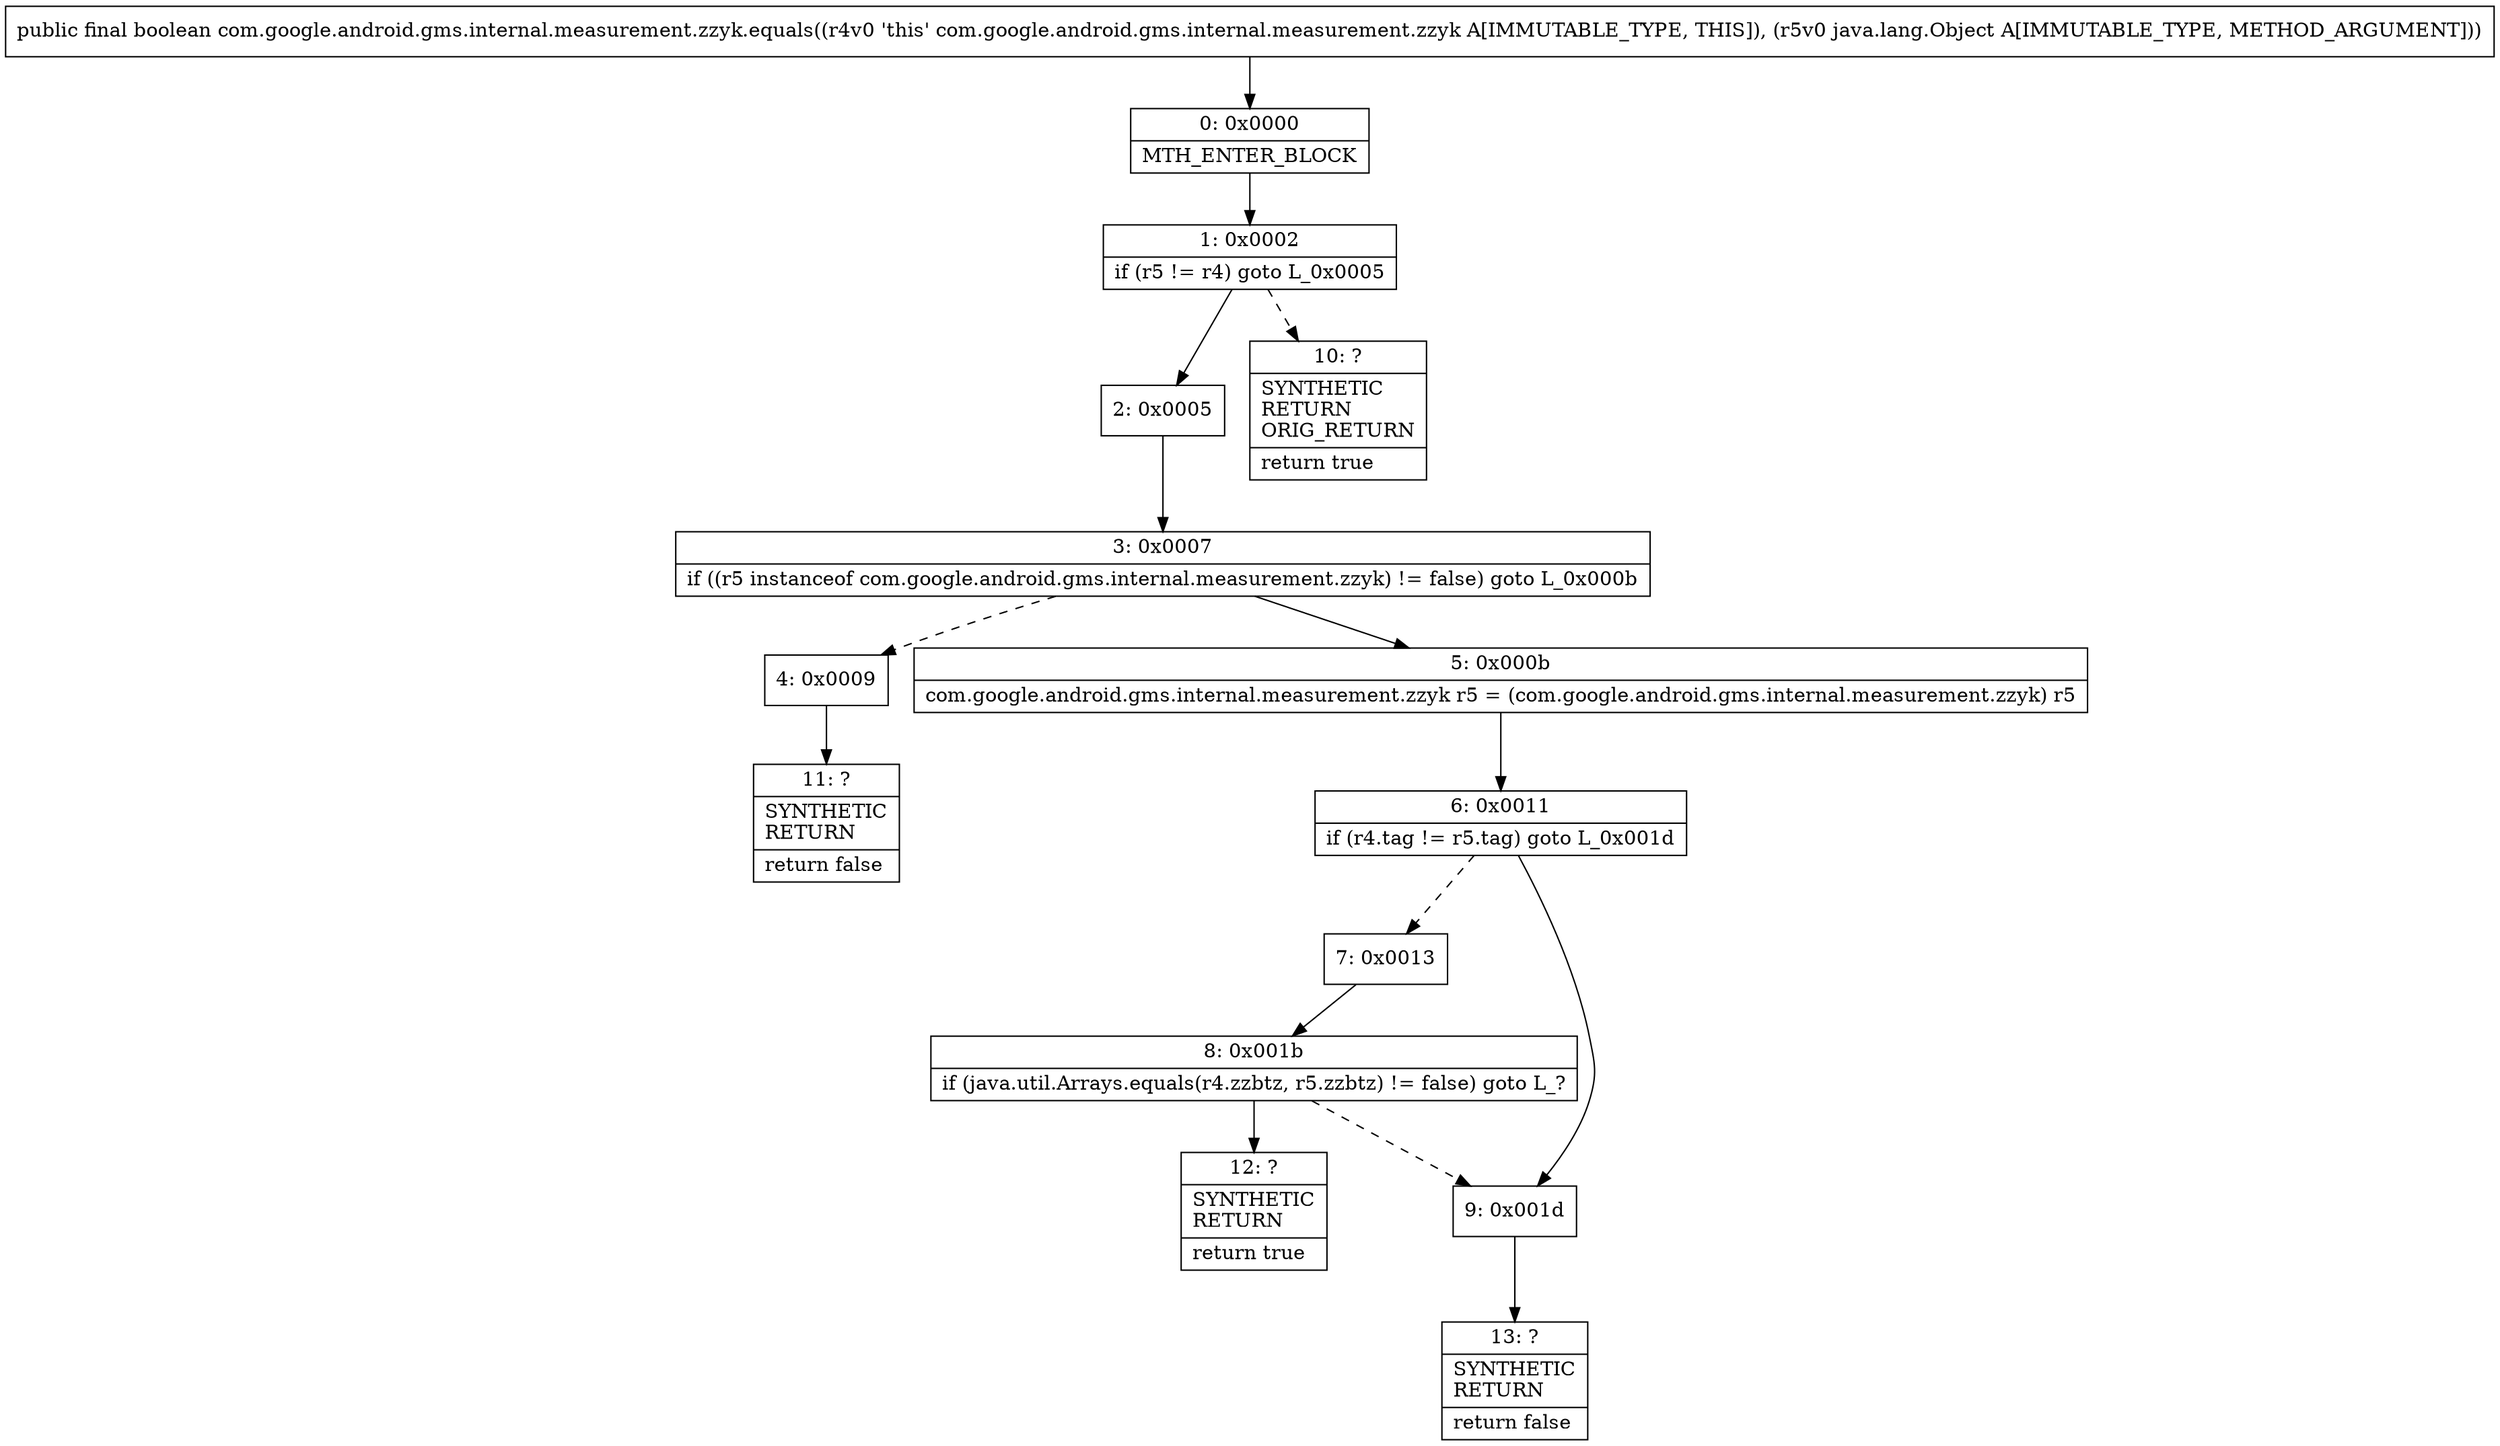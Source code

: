 digraph "CFG forcom.google.android.gms.internal.measurement.zzyk.equals(Ljava\/lang\/Object;)Z" {
Node_0 [shape=record,label="{0\:\ 0x0000|MTH_ENTER_BLOCK\l}"];
Node_1 [shape=record,label="{1\:\ 0x0002|if (r5 != r4) goto L_0x0005\l}"];
Node_2 [shape=record,label="{2\:\ 0x0005}"];
Node_3 [shape=record,label="{3\:\ 0x0007|if ((r5 instanceof com.google.android.gms.internal.measurement.zzyk) != false) goto L_0x000b\l}"];
Node_4 [shape=record,label="{4\:\ 0x0009}"];
Node_5 [shape=record,label="{5\:\ 0x000b|com.google.android.gms.internal.measurement.zzyk r5 = (com.google.android.gms.internal.measurement.zzyk) r5\l}"];
Node_6 [shape=record,label="{6\:\ 0x0011|if (r4.tag != r5.tag) goto L_0x001d\l}"];
Node_7 [shape=record,label="{7\:\ 0x0013}"];
Node_8 [shape=record,label="{8\:\ 0x001b|if (java.util.Arrays.equals(r4.zzbtz, r5.zzbtz) != false) goto L_?\l}"];
Node_9 [shape=record,label="{9\:\ 0x001d}"];
Node_10 [shape=record,label="{10\:\ ?|SYNTHETIC\lRETURN\lORIG_RETURN\l|return true\l}"];
Node_11 [shape=record,label="{11\:\ ?|SYNTHETIC\lRETURN\l|return false\l}"];
Node_12 [shape=record,label="{12\:\ ?|SYNTHETIC\lRETURN\l|return true\l}"];
Node_13 [shape=record,label="{13\:\ ?|SYNTHETIC\lRETURN\l|return false\l}"];
MethodNode[shape=record,label="{public final boolean com.google.android.gms.internal.measurement.zzyk.equals((r4v0 'this' com.google.android.gms.internal.measurement.zzyk A[IMMUTABLE_TYPE, THIS]), (r5v0 java.lang.Object A[IMMUTABLE_TYPE, METHOD_ARGUMENT])) }"];
MethodNode -> Node_0;
Node_0 -> Node_1;
Node_1 -> Node_2;
Node_1 -> Node_10[style=dashed];
Node_2 -> Node_3;
Node_3 -> Node_4[style=dashed];
Node_3 -> Node_5;
Node_4 -> Node_11;
Node_5 -> Node_6;
Node_6 -> Node_7[style=dashed];
Node_6 -> Node_9;
Node_7 -> Node_8;
Node_8 -> Node_9[style=dashed];
Node_8 -> Node_12;
Node_9 -> Node_13;
}

